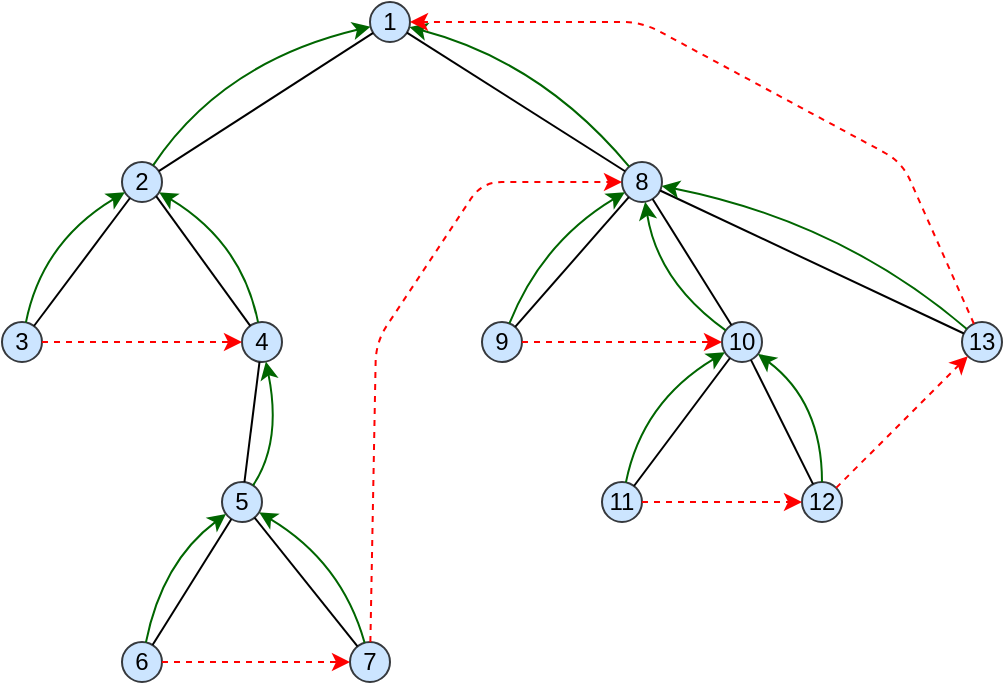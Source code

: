 <mxfile version="13.3.5" type="device"><diagram id="Mrt8m08RYvhYjO41POyt" name="Page-1"><mxGraphModel dx="865" dy="506" grid="1" gridSize="10" guides="1" tooltips="1" connect="1" arrows="1" fold="1" page="1" pageScale="1" pageWidth="827" pageHeight="1169" math="0" shadow="0"><root><mxCell id="0"/><mxCell id="1" parent="0"/><mxCell id="WZPE-aiMn_aVh75X0P8o-1" value="1" style="ellipse;whiteSpace=wrap;html=1;aspect=fixed;fillColor=#cce5ff;strokeColor=#36393d;" vertex="1" parent="1"><mxGeometry x="404" y="60" width="20" height="20" as="geometry"/></mxCell><mxCell id="WZPE-aiMn_aVh75X0P8o-7" value="2" style="ellipse;whiteSpace=wrap;html=1;aspect=fixed;fillColor=#cce5ff;strokeColor=#36393d;" vertex="1" parent="1"><mxGeometry x="280" y="140" width="20" height="20" as="geometry"/></mxCell><mxCell id="WZPE-aiMn_aVh75X0P8o-8" value="8" style="ellipse;whiteSpace=wrap;html=1;aspect=fixed;fillColor=#cce5ff;strokeColor=#36393d;" vertex="1" parent="1"><mxGeometry x="530" y="140" width="20" height="20" as="geometry"/></mxCell><mxCell id="WZPE-aiMn_aVh75X0P8o-10" value="3" style="ellipse;whiteSpace=wrap;html=1;aspect=fixed;fillColor=#cce5ff;strokeColor=#36393d;" vertex="1" parent="1"><mxGeometry x="220" y="220" width="20" height="20" as="geometry"/></mxCell><mxCell id="WZPE-aiMn_aVh75X0P8o-11" value="4" style="ellipse;whiteSpace=wrap;html=1;aspect=fixed;fillColor=#cce5ff;strokeColor=#36393d;" vertex="1" parent="1"><mxGeometry x="340" y="220" width="20" height="20" as="geometry"/></mxCell><mxCell id="WZPE-aiMn_aVh75X0P8o-12" value="6" style="ellipse;whiteSpace=wrap;html=1;aspect=fixed;fillColor=#cce5ff;strokeColor=#36393d;" vertex="1" parent="1"><mxGeometry x="280" y="380" width="20" height="20" as="geometry"/></mxCell><mxCell id="WZPE-aiMn_aVh75X0P8o-13" value="5" style="ellipse;whiteSpace=wrap;html=1;aspect=fixed;fillColor=#cce5ff;strokeColor=#36393d;" vertex="1" parent="1"><mxGeometry x="330" y="300" width="20" height="20" as="geometry"/></mxCell><mxCell id="WZPE-aiMn_aVh75X0P8o-14" value="7" style="ellipse;whiteSpace=wrap;html=1;aspect=fixed;fillColor=#cce5ff;strokeColor=#36393d;" vertex="1" parent="1"><mxGeometry x="394" y="380" width="20" height="20" as="geometry"/></mxCell><mxCell id="WZPE-aiMn_aVh75X0P8o-15" value="9" style="ellipse;whiteSpace=wrap;html=1;aspect=fixed;fillColor=#cce5ff;strokeColor=#36393d;" vertex="1" parent="1"><mxGeometry x="460" y="220" width="20" height="20" as="geometry"/></mxCell><mxCell id="WZPE-aiMn_aVh75X0P8o-16" value="10" style="ellipse;whiteSpace=wrap;html=1;aspect=fixed;fillColor=#cce5ff;strokeColor=#36393d;" vertex="1" parent="1"><mxGeometry x="580" y="220" width="20" height="20" as="geometry"/></mxCell><mxCell id="WZPE-aiMn_aVh75X0P8o-17" value="13" style="ellipse;whiteSpace=wrap;html=1;aspect=fixed;fillColor=#cce5ff;strokeColor=#36393d;" vertex="1" parent="1"><mxGeometry x="700" y="220" width="20" height="20" as="geometry"/></mxCell><mxCell id="WZPE-aiMn_aVh75X0P8o-18" value="11" style="ellipse;whiteSpace=wrap;html=1;aspect=fixed;fillColor=#cce5ff;strokeColor=#36393d;" vertex="1" parent="1"><mxGeometry x="520" y="300" width="20" height="20" as="geometry"/></mxCell><mxCell id="WZPE-aiMn_aVh75X0P8o-19" value="12" style="ellipse;whiteSpace=wrap;html=1;aspect=fixed;fillColor=#cce5ff;strokeColor=#36393d;" vertex="1" parent="1"><mxGeometry x="620" y="300" width="20" height="20" as="geometry"/></mxCell><mxCell id="WZPE-aiMn_aVh75X0P8o-22" value="" style="endArrow=none;html=1;" edge="1" parent="1" source="WZPE-aiMn_aVh75X0P8o-7" target="WZPE-aiMn_aVh75X0P8o-1"><mxGeometry width="50" height="50" relative="1" as="geometry"><mxPoint x="320" y="130" as="sourcePoint"/><mxPoint x="370" y="80" as="targetPoint"/></mxGeometry></mxCell><mxCell id="WZPE-aiMn_aVh75X0P8o-23" value="" style="endArrow=none;html=1;" edge="1" parent="1" source="WZPE-aiMn_aVh75X0P8o-10" target="WZPE-aiMn_aVh75X0P8o-7"><mxGeometry width="50" height="50" relative="1" as="geometry"><mxPoint x="480" y="240" as="sourcePoint"/><mxPoint x="530" y="190" as="targetPoint"/></mxGeometry></mxCell><mxCell id="WZPE-aiMn_aVh75X0P8o-24" value="" style="endArrow=none;html=1;entryX=1;entryY=1;entryDx=0;entryDy=0;" edge="1" parent="1" source="WZPE-aiMn_aVh75X0P8o-11" target="WZPE-aiMn_aVh75X0P8o-7"><mxGeometry width="50" height="50" relative="1" as="geometry"><mxPoint x="290" y="210" as="sourcePoint"/><mxPoint x="340" y="160" as="targetPoint"/></mxGeometry></mxCell><mxCell id="WZPE-aiMn_aVh75X0P8o-26" value="" style="endArrow=none;html=1;" edge="1" parent="1" source="WZPE-aiMn_aVh75X0P8o-15" target="WZPE-aiMn_aVh75X0P8o-8"><mxGeometry width="50" height="50" relative="1" as="geometry"><mxPoint x="410" y="230" as="sourcePoint"/><mxPoint x="460" y="180" as="targetPoint"/></mxGeometry></mxCell><mxCell id="WZPE-aiMn_aVh75X0P8o-27" value="" style="endArrow=none;html=1;" edge="1" parent="1" source="WZPE-aiMn_aVh75X0P8o-16" target="WZPE-aiMn_aVh75X0P8o-8"><mxGeometry width="50" height="50" relative="1" as="geometry"><mxPoint x="530" y="200" as="sourcePoint"/><mxPoint x="580" y="150" as="targetPoint"/></mxGeometry></mxCell><mxCell id="WZPE-aiMn_aVh75X0P8o-28" value="" style="endArrow=none;html=1;" edge="1" parent="1" source="WZPE-aiMn_aVh75X0P8o-17" target="WZPE-aiMn_aVh75X0P8o-8"><mxGeometry width="50" height="50" relative="1" as="geometry"><mxPoint x="600" y="190" as="sourcePoint"/><mxPoint x="650" y="140" as="targetPoint"/></mxGeometry></mxCell><mxCell id="WZPE-aiMn_aVh75X0P8o-29" value="" style="endArrow=none;html=1;" edge="1" parent="1" source="WZPE-aiMn_aVh75X0P8o-13" target="WZPE-aiMn_aVh75X0P8o-11"><mxGeometry width="50" height="50" relative="1" as="geometry"><mxPoint x="420" y="300" as="sourcePoint"/><mxPoint x="470" y="250" as="targetPoint"/></mxGeometry></mxCell><mxCell id="WZPE-aiMn_aVh75X0P8o-30" value="" style="endArrow=none;html=1;" edge="1" parent="1" source="WZPE-aiMn_aVh75X0P8o-12" target="WZPE-aiMn_aVh75X0P8o-13"><mxGeometry width="50" height="50" relative="1" as="geometry"><mxPoint x="230" y="390" as="sourcePoint"/><mxPoint x="280" y="340" as="targetPoint"/></mxGeometry></mxCell><mxCell id="WZPE-aiMn_aVh75X0P8o-31" value="" style="endArrow=none;html=1;" edge="1" parent="1" source="WZPE-aiMn_aVh75X0P8o-14" target="WZPE-aiMn_aVh75X0P8o-13"><mxGeometry width="50" height="50" relative="1" as="geometry"><mxPoint x="370" y="370" as="sourcePoint"/><mxPoint x="420" y="320" as="targetPoint"/></mxGeometry></mxCell><mxCell id="WZPE-aiMn_aVh75X0P8o-32" value="" style="endArrow=none;html=1;" edge="1" parent="1" source="WZPE-aiMn_aVh75X0P8o-18" target="WZPE-aiMn_aVh75X0P8o-16"><mxGeometry width="50" height="50" relative="1" as="geometry"><mxPoint x="460" y="320" as="sourcePoint"/><mxPoint x="510" y="270" as="targetPoint"/></mxGeometry></mxCell><mxCell id="WZPE-aiMn_aVh75X0P8o-33" value="" style="endArrow=none;html=1;" edge="1" parent="1" source="WZPE-aiMn_aVh75X0P8o-19" target="WZPE-aiMn_aVh75X0P8o-16"><mxGeometry width="50" height="50" relative="1" as="geometry"><mxPoint x="480" y="310" as="sourcePoint"/><mxPoint x="530" y="260" as="targetPoint"/></mxGeometry></mxCell><mxCell id="WZPE-aiMn_aVh75X0P8o-34" value="" style="endArrow=none;html=1;" edge="1" parent="1" source="WZPE-aiMn_aVh75X0P8o-1" target="WZPE-aiMn_aVh75X0P8o-8"><mxGeometry width="50" height="50" relative="1" as="geometry"><mxPoint x="480" y="170" as="sourcePoint"/><mxPoint x="530" y="120" as="targetPoint"/></mxGeometry></mxCell><mxCell id="WZPE-aiMn_aVh75X0P8o-37" value="" style="curved=1;endArrow=classic;html=1;strokeColor=#006600;" edge="1" parent="1" source="WZPE-aiMn_aVh75X0P8o-7" target="WZPE-aiMn_aVh75X0P8o-1"><mxGeometry width="50" height="50" relative="1" as="geometry"><mxPoint x="420" y="180" as="sourcePoint"/><mxPoint x="520" y="120" as="targetPoint"/><Array as="points"><mxPoint x="330" y="90"/></Array></mxGeometry></mxCell><mxCell id="WZPE-aiMn_aVh75X0P8o-40" value="" style="curved=1;endArrow=classic;html=1;strokeColor=#006600;" edge="1" parent="1" source="WZPE-aiMn_aVh75X0P8o-10" target="WZPE-aiMn_aVh75X0P8o-7"><mxGeometry width="50" height="50" relative="1" as="geometry"><mxPoint x="304.472" y="151.056" as="sourcePoint"/><mxPoint x="414.16" y="81.78" as="targetPoint"/><Array as="points"><mxPoint x="240" y="180"/></Array></mxGeometry></mxCell><mxCell id="WZPE-aiMn_aVh75X0P8o-41" value="" style="curved=1;endArrow=classic;html=1;strokeColor=#006600;" edge="1" parent="1" source="WZPE-aiMn_aVh75X0P8o-11" target="WZPE-aiMn_aVh75X0P8o-7"><mxGeometry width="50" height="50" relative="1" as="geometry"><mxPoint x="240" y="230" as="sourcePoint"/><mxPoint x="290.495" y="163.107" as="targetPoint"/><Array as="points"><mxPoint x="340" y="180"/></Array></mxGeometry></mxCell><mxCell id="WZPE-aiMn_aVh75X0P8o-45" value="" style="curved=1;endArrow=classic;html=1;strokeColor=#006600;" edge="1" parent="1" source="WZPE-aiMn_aVh75X0P8o-13" target="WZPE-aiMn_aVh75X0P8o-11"><mxGeometry width="50" height="50" relative="1" as="geometry"><mxPoint x="359.584" y="230.009" as="sourcePoint"/><mxPoint x="309.487" y="163.162" as="targetPoint"/><Array as="points"><mxPoint x="360" y="280"/></Array></mxGeometry></mxCell><mxCell id="WZPE-aiMn_aVh75X0P8o-46" value="" style="curved=1;endArrow=classic;html=1;strokeColor=#006600;" edge="1" parent="1" source="WZPE-aiMn_aVh75X0P8o-14" target="WZPE-aiMn_aVh75X0P8o-13"><mxGeometry width="50" height="50" relative="1" as="geometry"><mxPoint x="357.071" y="312.929" as="sourcePoint"/><mxPoint x="363.714" y="249.285" as="targetPoint"/><Array as="points"><mxPoint x="390" y="340"/></Array></mxGeometry></mxCell><mxCell id="WZPE-aiMn_aVh75X0P8o-47" value="" style="curved=1;endArrow=classic;html=1;strokeColor=#006600;" edge="1" parent="1" source="WZPE-aiMn_aVh75X0P8o-12" target="WZPE-aiMn_aVh75X0P8o-13"><mxGeometry width="50" height="50" relative="1" as="geometry"><mxPoint x="357.071" y="312.929" as="sourcePoint"/><mxPoint x="297" y="310" as="targetPoint"/><Array as="points"><mxPoint x="300" y="340"/></Array></mxGeometry></mxCell><mxCell id="WZPE-aiMn_aVh75X0P8o-48" value="" style="curved=1;endArrow=classic;html=1;strokeColor=#006600;" edge="1" parent="1" source="WZPE-aiMn_aVh75X0P8o-8" target="WZPE-aiMn_aVh75X0P8o-1"><mxGeometry width="50" height="50" relative="1" as="geometry"><mxPoint x="411.831" y="390.238" as="sourcePoint"/><mxPoint x="359.285" y="323.714" as="targetPoint"/><Array as="points"><mxPoint x="490" y="90"/></Array></mxGeometry></mxCell><mxCell id="WZPE-aiMn_aVh75X0P8o-49" value="" style="curved=1;endArrow=classic;html=1;strokeColor=#006600;" edge="1" parent="1" source="WZPE-aiMn_aVh75X0P8o-18" target="WZPE-aiMn_aVh75X0P8o-16"><mxGeometry width="50" height="50" relative="1" as="geometry"><mxPoint x="543.598" y="152.318" as="sourcePoint"/><mxPoint x="433.669" y="82.55" as="targetPoint"/><Array as="points"><mxPoint x="540" y="260"/></Array></mxGeometry></mxCell><mxCell id="WZPE-aiMn_aVh75X0P8o-50" value="" style="curved=1;endArrow=classic;html=1;strokeColor=#006600;" edge="1" parent="1" source="WZPE-aiMn_aVh75X0P8o-19" target="WZPE-aiMn_aVh75X0P8o-16"><mxGeometry width="50" height="50" relative="1" as="geometry"><mxPoint x="541.961" y="310.194" as="sourcePoint"/><mxPoint x="591.425" y="245.145" as="targetPoint"/><Array as="points"><mxPoint x="630" y="260"/></Array></mxGeometry></mxCell><mxCell id="WZPE-aiMn_aVh75X0P8o-51" value="" style="curved=1;endArrow=classic;html=1;strokeColor=#006600;" edge="1" parent="1" source="WZPE-aiMn_aVh75X0P8o-15" target="WZPE-aiMn_aVh75X0P8o-8"><mxGeometry width="50" height="50" relative="1" as="geometry"><mxPoint x="520" y="250" as="sourcePoint"/><mxPoint x="480" y="160" as="targetPoint"/><Array as="points"><mxPoint x="490" y="180"/></Array></mxGeometry></mxCell><mxCell id="WZPE-aiMn_aVh75X0P8o-52" value="" style="curved=1;endArrow=classic;html=1;strokeColor=#006600;" edge="1" parent="1" source="WZPE-aiMn_aVh75X0P8o-16" target="WZPE-aiMn_aVh75X0P8o-8"><mxGeometry width="50" height="50" relative="1" as="geometry"><mxPoint x="483.714" y="230.715" as="sourcePoint"/><mxPoint x="541.425" y="165.145" as="targetPoint"/><Array as="points"><mxPoint x="548" y="200"/></Array></mxGeometry></mxCell><mxCell id="WZPE-aiMn_aVh75X0P8o-53" value="" style="curved=1;endArrow=classic;html=1;strokeColor=#006600;" edge="1" parent="1" source="WZPE-aiMn_aVh75X0P8o-17" target="WZPE-aiMn_aVh75X0P8o-8"><mxGeometry width="50" height="50" relative="1" as="geometry"><mxPoint x="600" y="230" as="sourcePoint"/><mxPoint x="557.809" y="166.247" as="targetPoint"/><Array as="points"><mxPoint x="640" y="170"/></Array></mxGeometry></mxCell><mxCell id="WZPE-aiMn_aVh75X0P8o-54" value="" style="endArrow=classic;dashed=1;html=1;strokeColor=#FF0000;" edge="1" parent="1" source="WZPE-aiMn_aVh75X0P8o-10" target="WZPE-aiMn_aVh75X0P8o-11"><mxGeometry width="50" height="50" relative="1" as="geometry"><mxPoint x="250" y="280" as="sourcePoint"/><mxPoint x="300" y="230" as="targetPoint"/></mxGeometry></mxCell><mxCell id="WZPE-aiMn_aVh75X0P8o-58" value="" style="endArrow=classic;dashed=1;html=1;strokeColor=#FF0000;" edge="1" parent="1" source="WZPE-aiMn_aVh75X0P8o-12" target="WZPE-aiMn_aVh75X0P8o-14"><mxGeometry width="50" height="50" relative="1" as="geometry"><mxPoint x="250" y="240" as="sourcePoint"/><mxPoint x="350" y="240" as="targetPoint"/></mxGeometry></mxCell><mxCell id="WZPE-aiMn_aVh75X0P8o-60" value="" style="endArrow=classic;dashed=1;html=1;strokeColor=#FF0000;" edge="1" parent="1" source="WZPE-aiMn_aVh75X0P8o-14" target="WZPE-aiMn_aVh75X0P8o-8"><mxGeometry width="50" height="50" relative="1" as="geometry"><mxPoint x="310" y="400.0" as="sourcePoint"/><mxPoint x="404.0" y="400.0" as="targetPoint"/><Array as="points"><mxPoint x="407" y="230"/><mxPoint x="460" y="150"/></Array></mxGeometry></mxCell><mxCell id="WZPE-aiMn_aVh75X0P8o-61" value="" style="endArrow=classic;dashed=1;html=1;strokeColor=#FF0000;" edge="1" parent="1" source="WZPE-aiMn_aVh75X0P8o-15" target="WZPE-aiMn_aVh75X0P8o-16"><mxGeometry width="50" height="50" relative="1" as="geometry"><mxPoint x="310" y="400.0" as="sourcePoint"/><mxPoint x="404.0" y="400.0" as="targetPoint"/></mxGeometry></mxCell><mxCell id="WZPE-aiMn_aVh75X0P8o-62" value="" style="endArrow=classic;dashed=1;html=1;strokeColor=#FF0000;" edge="1" parent="1" source="WZPE-aiMn_aVh75X0P8o-18" target="WZPE-aiMn_aVh75X0P8o-19"><mxGeometry width="50" height="50" relative="1" as="geometry"><mxPoint x="320" y="410.0" as="sourcePoint"/><mxPoint x="414.0" y="410.0" as="targetPoint"/></mxGeometry></mxCell><mxCell id="WZPE-aiMn_aVh75X0P8o-63" value="" style="endArrow=classic;dashed=1;html=1;strokeColor=#FF0000;" edge="1" parent="1" source="WZPE-aiMn_aVh75X0P8o-19" target="WZPE-aiMn_aVh75X0P8o-17"><mxGeometry width="50" height="50" relative="1" as="geometry"><mxPoint x="330" y="420.0" as="sourcePoint"/><mxPoint x="424.0" y="420.0" as="targetPoint"/></mxGeometry></mxCell><mxCell id="WZPE-aiMn_aVh75X0P8o-64" value="" style="endArrow=classic;dashed=1;html=1;strokeColor=#FF0000;" edge="1" parent="1" source="WZPE-aiMn_aVh75X0P8o-17" target="WZPE-aiMn_aVh75X0P8o-1"><mxGeometry width="50" height="50" relative="1" as="geometry"><mxPoint x="550" y="320" as="sourcePoint"/><mxPoint x="630" y="320" as="targetPoint"/><Array as="points"><mxPoint x="670" y="140"/><mxPoint x="540" y="70"/></Array></mxGeometry></mxCell></root></mxGraphModel></diagram></mxfile>